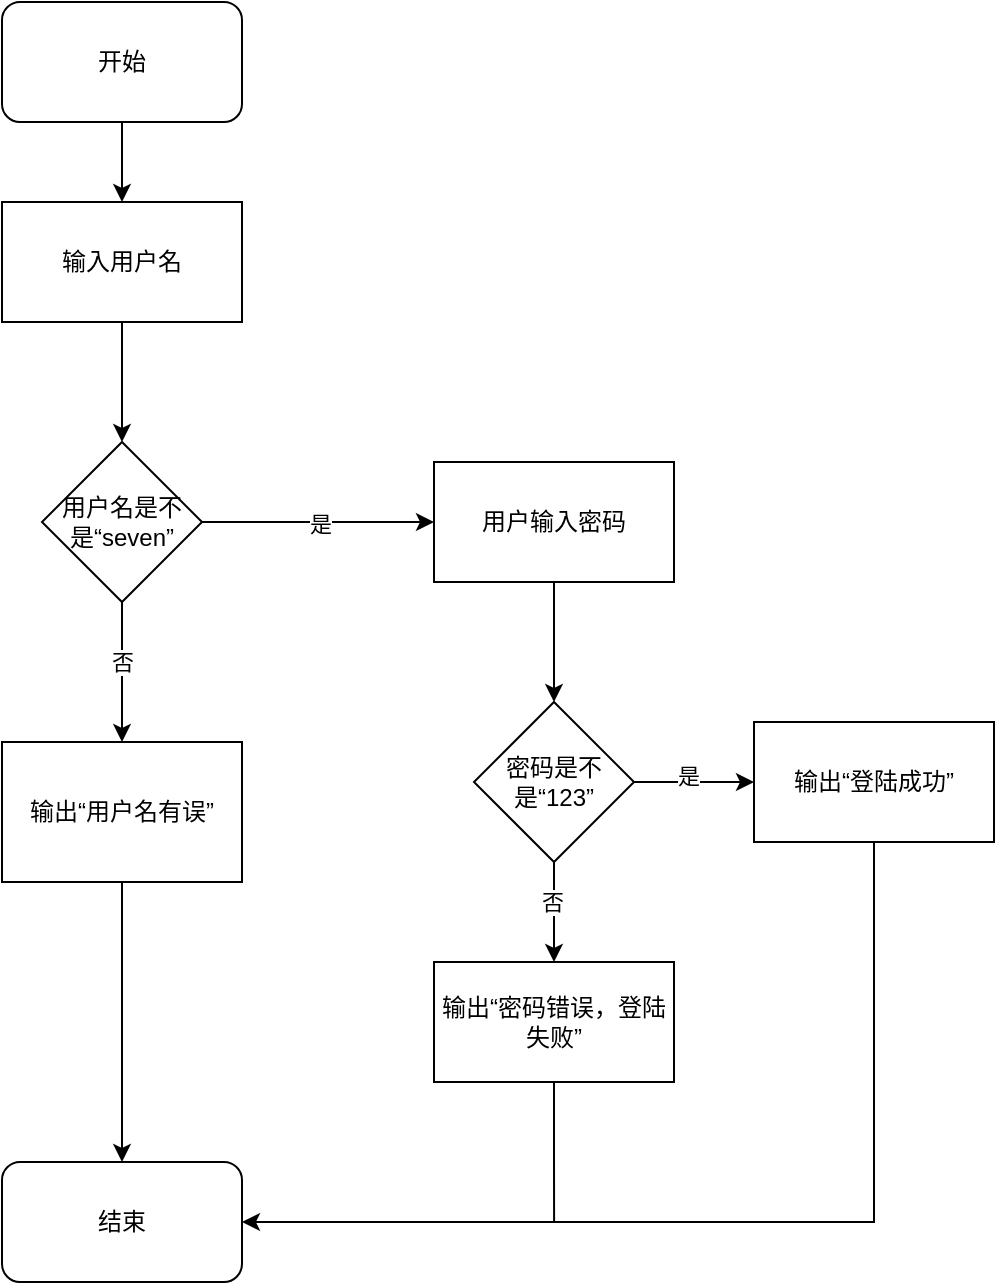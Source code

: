 <mxfile version="20.5.3" type="github">
  <diagram id="iKo872p8oUQQ_BBKLFRu" name="第 1 页">
    <mxGraphModel dx="1188" dy="641" grid="1" gridSize="10" guides="1" tooltips="1" connect="1" arrows="1" fold="1" page="1" pageScale="1" pageWidth="827" pageHeight="1169" math="0" shadow="0">
      <root>
        <mxCell id="0" />
        <mxCell id="1" parent="0" />
        <mxCell id="TRZcLdJGhBm2Cf13QnNO-4" style="edgeStyle=orthogonalEdgeStyle;rounded=0;orthogonalLoop=1;jettySize=auto;html=1;exitX=0.5;exitY=1;exitDx=0;exitDy=0;entryX=0.5;entryY=0;entryDx=0;entryDy=0;" edge="1" parent="1" source="TRZcLdJGhBm2Cf13QnNO-1" target="TRZcLdJGhBm2Cf13QnNO-3">
          <mxGeometry relative="1" as="geometry" />
        </mxCell>
        <mxCell id="TRZcLdJGhBm2Cf13QnNO-1" value="开始" style="rounded=1;whiteSpace=wrap;html=1;" vertex="1" parent="1">
          <mxGeometry x="354" y="110" width="120" height="60" as="geometry" />
        </mxCell>
        <mxCell id="TRZcLdJGhBm2Cf13QnNO-2" value="结束" style="rounded=1;whiteSpace=wrap;html=1;" vertex="1" parent="1">
          <mxGeometry x="354" y="690" width="120" height="60" as="geometry" />
        </mxCell>
        <mxCell id="TRZcLdJGhBm2Cf13QnNO-6" style="edgeStyle=orthogonalEdgeStyle;rounded=0;orthogonalLoop=1;jettySize=auto;html=1;exitX=0.5;exitY=1;exitDx=0;exitDy=0;entryX=0.5;entryY=0;entryDx=0;entryDy=0;" edge="1" parent="1" source="TRZcLdJGhBm2Cf13QnNO-3" target="TRZcLdJGhBm2Cf13QnNO-5">
          <mxGeometry relative="1" as="geometry" />
        </mxCell>
        <mxCell id="TRZcLdJGhBm2Cf13QnNO-3" value="输入用户名" style="rounded=0;whiteSpace=wrap;html=1;" vertex="1" parent="1">
          <mxGeometry x="354" y="210" width="120" height="60" as="geometry" />
        </mxCell>
        <mxCell id="TRZcLdJGhBm2Cf13QnNO-8" value="" style="edgeStyle=orthogonalEdgeStyle;rounded=0;orthogonalLoop=1;jettySize=auto;html=1;" edge="1" parent="1" source="TRZcLdJGhBm2Cf13QnNO-5" target="TRZcLdJGhBm2Cf13QnNO-7">
          <mxGeometry relative="1" as="geometry" />
        </mxCell>
        <mxCell id="TRZcLdJGhBm2Cf13QnNO-9" value="是" style="edgeLabel;html=1;align=center;verticalAlign=middle;resizable=0;points=[];" vertex="1" connectable="0" parent="TRZcLdJGhBm2Cf13QnNO-8">
          <mxGeometry x="0.011" y="-1" relative="1" as="geometry">
            <mxPoint as="offset" />
          </mxGeometry>
        </mxCell>
        <mxCell id="TRZcLdJGhBm2Cf13QnNO-11" value="" style="edgeStyle=orthogonalEdgeStyle;rounded=0;orthogonalLoop=1;jettySize=auto;html=1;" edge="1" parent="1" source="TRZcLdJGhBm2Cf13QnNO-5" target="TRZcLdJGhBm2Cf13QnNO-10">
          <mxGeometry relative="1" as="geometry" />
        </mxCell>
        <mxCell id="TRZcLdJGhBm2Cf13QnNO-12" value="否" style="edgeLabel;html=1;align=center;verticalAlign=middle;resizable=0;points=[];" vertex="1" connectable="0" parent="TRZcLdJGhBm2Cf13QnNO-11">
          <mxGeometry x="-0.149" relative="1" as="geometry">
            <mxPoint as="offset" />
          </mxGeometry>
        </mxCell>
        <mxCell id="TRZcLdJGhBm2Cf13QnNO-5" value="用户名是不是“seven”" style="rhombus;whiteSpace=wrap;html=1;" vertex="1" parent="1">
          <mxGeometry x="374" y="330" width="80" height="80" as="geometry" />
        </mxCell>
        <mxCell id="TRZcLdJGhBm2Cf13QnNO-15" style="edgeStyle=orthogonalEdgeStyle;rounded=0;orthogonalLoop=1;jettySize=auto;html=1;exitX=0.5;exitY=1;exitDx=0;exitDy=0;entryX=0.5;entryY=0;entryDx=0;entryDy=0;" edge="1" parent="1" source="TRZcLdJGhBm2Cf13QnNO-7" target="TRZcLdJGhBm2Cf13QnNO-14">
          <mxGeometry relative="1" as="geometry" />
        </mxCell>
        <mxCell id="TRZcLdJGhBm2Cf13QnNO-7" value="用户输入密码" style="whiteSpace=wrap;html=1;" vertex="1" parent="1">
          <mxGeometry x="570" y="340" width="120" height="60" as="geometry" />
        </mxCell>
        <mxCell id="TRZcLdJGhBm2Cf13QnNO-13" style="edgeStyle=orthogonalEdgeStyle;rounded=0;orthogonalLoop=1;jettySize=auto;html=1;exitX=0.5;exitY=1;exitDx=0;exitDy=0;entryX=0.5;entryY=0;entryDx=0;entryDy=0;" edge="1" parent="1" source="TRZcLdJGhBm2Cf13QnNO-10" target="TRZcLdJGhBm2Cf13QnNO-2">
          <mxGeometry relative="1" as="geometry" />
        </mxCell>
        <mxCell id="TRZcLdJGhBm2Cf13QnNO-10" value="输出“用户名有误”" style="whiteSpace=wrap;html=1;" vertex="1" parent="1">
          <mxGeometry x="354" y="480" width="120" height="70" as="geometry" />
        </mxCell>
        <mxCell id="TRZcLdJGhBm2Cf13QnNO-17" value="" style="edgeStyle=orthogonalEdgeStyle;rounded=0;orthogonalLoop=1;jettySize=auto;html=1;" edge="1" parent="1" source="TRZcLdJGhBm2Cf13QnNO-14" target="TRZcLdJGhBm2Cf13QnNO-16">
          <mxGeometry relative="1" as="geometry" />
        </mxCell>
        <mxCell id="TRZcLdJGhBm2Cf13QnNO-18" value="是" style="edgeLabel;html=1;align=center;verticalAlign=middle;resizable=0;points=[];" vertex="1" connectable="0" parent="TRZcLdJGhBm2Cf13QnNO-17">
          <mxGeometry x="-0.11" y="3" relative="1" as="geometry">
            <mxPoint as="offset" />
          </mxGeometry>
        </mxCell>
        <mxCell id="TRZcLdJGhBm2Cf13QnNO-20" value="" style="edgeStyle=orthogonalEdgeStyle;rounded=0;orthogonalLoop=1;jettySize=auto;html=1;" edge="1" parent="1" source="TRZcLdJGhBm2Cf13QnNO-14" target="TRZcLdJGhBm2Cf13QnNO-19">
          <mxGeometry relative="1" as="geometry" />
        </mxCell>
        <mxCell id="TRZcLdJGhBm2Cf13QnNO-21" value="否" style="edgeLabel;html=1;align=center;verticalAlign=middle;resizable=0;points=[];" vertex="1" connectable="0" parent="TRZcLdJGhBm2Cf13QnNO-20">
          <mxGeometry x="-0.192" y="-1" relative="1" as="geometry">
            <mxPoint as="offset" />
          </mxGeometry>
        </mxCell>
        <mxCell id="TRZcLdJGhBm2Cf13QnNO-14" value="密码是不是“123”" style="rhombus;whiteSpace=wrap;html=1;" vertex="1" parent="1">
          <mxGeometry x="590" y="460" width="80" height="80" as="geometry" />
        </mxCell>
        <mxCell id="TRZcLdJGhBm2Cf13QnNO-22" style="edgeStyle=orthogonalEdgeStyle;rounded=0;orthogonalLoop=1;jettySize=auto;html=1;exitX=0.5;exitY=1;exitDx=0;exitDy=0;entryX=1;entryY=0.5;entryDx=0;entryDy=0;" edge="1" parent="1" source="TRZcLdJGhBm2Cf13QnNO-16" target="TRZcLdJGhBm2Cf13QnNO-2">
          <mxGeometry relative="1" as="geometry" />
        </mxCell>
        <mxCell id="TRZcLdJGhBm2Cf13QnNO-16" value="输出“登陆成功”" style="whiteSpace=wrap;html=1;" vertex="1" parent="1">
          <mxGeometry x="730" y="470" width="120" height="60" as="geometry" />
        </mxCell>
        <mxCell id="TRZcLdJGhBm2Cf13QnNO-23" style="edgeStyle=orthogonalEdgeStyle;rounded=0;orthogonalLoop=1;jettySize=auto;html=1;exitX=0.5;exitY=1;exitDx=0;exitDy=0;endArrow=none;endFill=0;" edge="1" parent="1" source="TRZcLdJGhBm2Cf13QnNO-19">
          <mxGeometry relative="1" as="geometry">
            <mxPoint x="630.048" y="720" as="targetPoint" />
          </mxGeometry>
        </mxCell>
        <mxCell id="TRZcLdJGhBm2Cf13QnNO-19" value="输出“密码错误，登陆失败”" style="whiteSpace=wrap;html=1;" vertex="1" parent="1">
          <mxGeometry x="570" y="590" width="120" height="60" as="geometry" />
        </mxCell>
      </root>
    </mxGraphModel>
  </diagram>
</mxfile>
